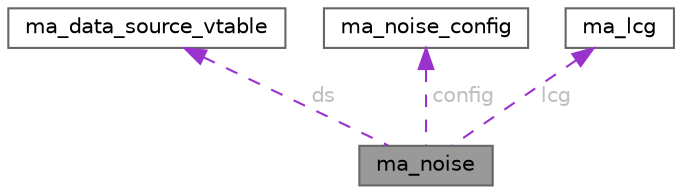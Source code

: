 digraph "ma_noise"
{
 // LATEX_PDF_SIZE
  bgcolor="transparent";
  edge [fontname=Helvetica,fontsize=10,labelfontname=Helvetica,labelfontsize=10];
  node [fontname=Helvetica,fontsize=10,shape=box,height=0.2,width=0.4];
  Node1 [id="Node000001",label="ma_noise",height=0.2,width=0.4,color="gray40", fillcolor="grey60", style="filled", fontcolor="black",tooltip=" "];
  Node2 -> Node1 [id="edge7_Node000001_Node000002",dir="back",color="darkorchid3",style="dashed",tooltip=" ",label=" ds",fontcolor="grey" ];
  Node2 [id="Node000002",label="ma_data_source_vtable",height=0.2,width=0.4,color="gray40", fillcolor="white", style="filled",URL="$structma__data__source__vtable.html",tooltip=" "];
  Node3 -> Node1 [id="edge8_Node000001_Node000003",dir="back",color="darkorchid3",style="dashed",tooltip=" ",label=" config",fontcolor="grey" ];
  Node3 [id="Node000003",label="ma_noise_config",height=0.2,width=0.4,color="gray40", fillcolor="white", style="filled",URL="$structma__noise__config.html",tooltip=" "];
  Node4 -> Node1 [id="edge9_Node000001_Node000004",dir="back",color="darkorchid3",style="dashed",tooltip=" ",label=" lcg",fontcolor="grey" ];
  Node4 [id="Node000004",label="ma_lcg",height=0.2,width=0.4,color="gray40", fillcolor="white", style="filled",URL="$structma__lcg.html",tooltip=" "];
}
